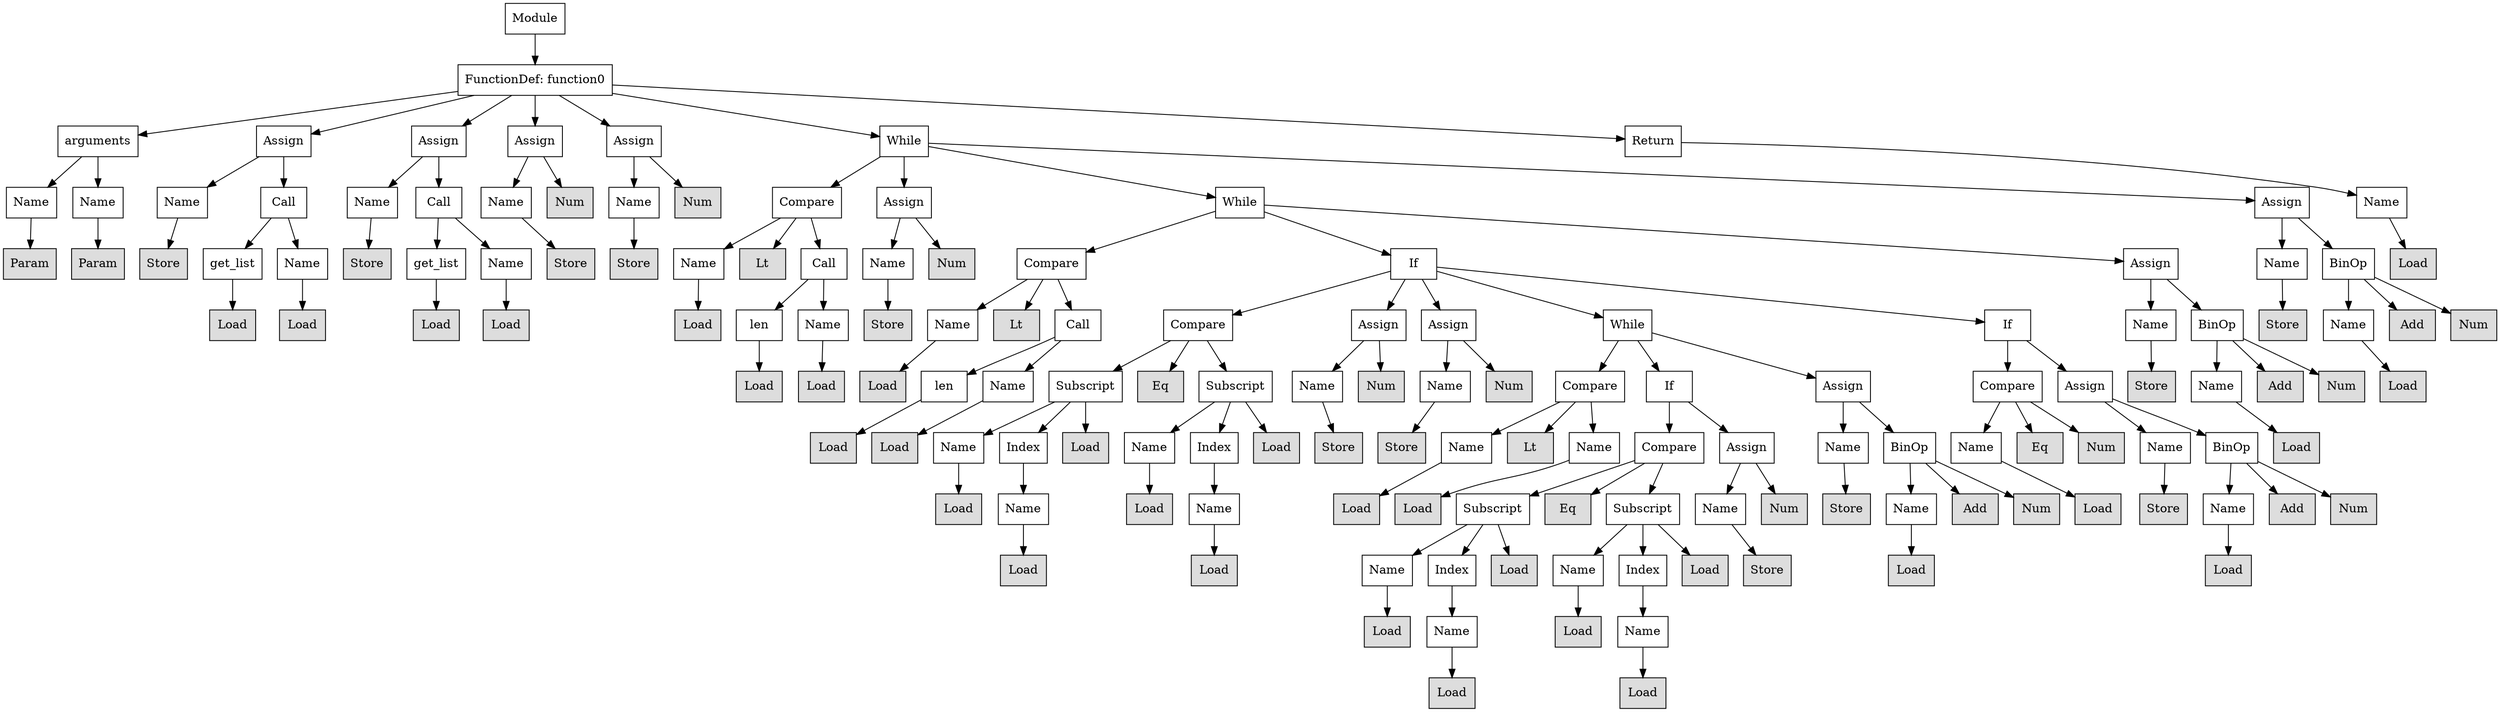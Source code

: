 digraph G {
n0 [shape=rect, label="Module"];
n1 [shape=rect, label="FunctionDef: function0"];
n2 [shape=rect, label="arguments"];
n3 [shape=rect, label="Assign"];
n4 [shape=rect, label="Assign"];
n5 [shape=rect, label="Assign"];
n6 [shape=rect, label="Assign"];
n7 [shape=rect, label="While"];
n8 [shape=rect, label="Return"];
n9 [shape=rect, label="Name"];
n10 [shape=rect, label="Name"];
n11 [shape=rect, label="Name"];
n12 [shape=rect, label="Call"];
n13 [shape=rect, label="Name"];
n14 [shape=rect, label="Call"];
n15 [shape=rect, label="Name"];
n16 [shape=rect, label="Num" style="filled" fillcolor="#dddddd"];
n17 [shape=rect, label="Name"];
n18 [shape=rect, label="Num" style="filled" fillcolor="#dddddd"];
n19 [shape=rect, label="Compare"];
n20 [shape=rect, label="Assign"];
n21 [shape=rect, label="While"];
n22 [shape=rect, label="Assign"];
n23 [shape=rect, label="Name"];
n24 [shape=rect, label="Param" style="filled" fillcolor="#dddddd"];
n25 [shape=rect, label="Param" style="filled" fillcolor="#dddddd"];
n26 [shape=rect, label="Store" style="filled" fillcolor="#dddddd"];
n27 [shape=rect, label="get_list"];
n28 [shape=rect, label="Name"];
n29 [shape=rect, label="Store" style="filled" fillcolor="#dddddd"];
n30 [shape=rect, label="get_list"];
n31 [shape=rect, label="Name"];
n32 [shape=rect, label="Store" style="filled" fillcolor="#dddddd"];
n33 [shape=rect, label="Store" style="filled" fillcolor="#dddddd"];
n34 [shape=rect, label="Name"];
n35 [shape=rect, label="Lt" style="filled" fillcolor="#dddddd"];
n36 [shape=rect, label="Call"];
n37 [shape=rect, label="Name"];
n38 [shape=rect, label="Num" style="filled" fillcolor="#dddddd"];
n39 [shape=rect, label="Compare"];
n40 [shape=rect, label="If"];
n41 [shape=rect, label="Assign"];
n42 [shape=rect, label="Name"];
n43 [shape=rect, label="BinOp"];
n44 [shape=rect, label="Load" style="filled" fillcolor="#dddddd"];
n45 [shape=rect, label="Load" style="filled" fillcolor="#dddddd"];
n46 [shape=rect, label="Load" style="filled" fillcolor="#dddddd"];
n47 [shape=rect, label="Load" style="filled" fillcolor="#dddddd"];
n48 [shape=rect, label="Load" style="filled" fillcolor="#dddddd"];
n49 [shape=rect, label="Load" style="filled" fillcolor="#dddddd"];
n50 [shape=rect, label="len"];
n51 [shape=rect, label="Name"];
n52 [shape=rect, label="Store" style="filled" fillcolor="#dddddd"];
n53 [shape=rect, label="Name"];
n54 [shape=rect, label="Lt" style="filled" fillcolor="#dddddd"];
n55 [shape=rect, label="Call"];
n56 [shape=rect, label="Compare"];
n57 [shape=rect, label="Assign"];
n58 [shape=rect, label="Assign"];
n59 [shape=rect, label="While"];
n60 [shape=rect, label="If"];
n61 [shape=rect, label="Name"];
n62 [shape=rect, label="BinOp"];
n63 [shape=rect, label="Store" style="filled" fillcolor="#dddddd"];
n64 [shape=rect, label="Name"];
n65 [shape=rect, label="Add" style="filled" fillcolor="#dddddd"];
n66 [shape=rect, label="Num" style="filled" fillcolor="#dddddd"];
n67 [shape=rect, label="Load" style="filled" fillcolor="#dddddd"];
n68 [shape=rect, label="Load" style="filled" fillcolor="#dddddd"];
n69 [shape=rect, label="Load" style="filled" fillcolor="#dddddd"];
n70 [shape=rect, label="len"];
n71 [shape=rect, label="Name"];
n72 [shape=rect, label="Subscript"];
n73 [shape=rect, label="Eq" style="filled" fillcolor="#dddddd"];
n74 [shape=rect, label="Subscript"];
n75 [shape=rect, label="Name"];
n76 [shape=rect, label="Num" style="filled" fillcolor="#dddddd"];
n77 [shape=rect, label="Name"];
n78 [shape=rect, label="Num" style="filled" fillcolor="#dddddd"];
n79 [shape=rect, label="Compare"];
n80 [shape=rect, label="If"];
n81 [shape=rect, label="Assign"];
n82 [shape=rect, label="Compare"];
n83 [shape=rect, label="Assign"];
n84 [shape=rect, label="Store" style="filled" fillcolor="#dddddd"];
n85 [shape=rect, label="Name"];
n86 [shape=rect, label="Add" style="filled" fillcolor="#dddddd"];
n87 [shape=rect, label="Num" style="filled" fillcolor="#dddddd"];
n88 [shape=rect, label="Load" style="filled" fillcolor="#dddddd"];
n89 [shape=rect, label="Load" style="filled" fillcolor="#dddddd"];
n90 [shape=rect, label="Load" style="filled" fillcolor="#dddddd"];
n91 [shape=rect, label="Name"];
n92 [shape=rect, label="Index"];
n93 [shape=rect, label="Load" style="filled" fillcolor="#dddddd"];
n94 [shape=rect, label="Name"];
n95 [shape=rect, label="Index"];
n96 [shape=rect, label="Load" style="filled" fillcolor="#dddddd"];
n97 [shape=rect, label="Store" style="filled" fillcolor="#dddddd"];
n98 [shape=rect, label="Store" style="filled" fillcolor="#dddddd"];
n99 [shape=rect, label="Name"];
n100 [shape=rect, label="Lt" style="filled" fillcolor="#dddddd"];
n101 [shape=rect, label="Name"];
n102 [shape=rect, label="Compare"];
n103 [shape=rect, label="Assign"];
n104 [shape=rect, label="Name"];
n105 [shape=rect, label="BinOp"];
n106 [shape=rect, label="Name"];
n107 [shape=rect, label="Eq" style="filled" fillcolor="#dddddd"];
n108 [shape=rect, label="Num" style="filled" fillcolor="#dddddd"];
n109 [shape=rect, label="Name"];
n110 [shape=rect, label="BinOp"];
n111 [shape=rect, label="Load" style="filled" fillcolor="#dddddd"];
n112 [shape=rect, label="Load" style="filled" fillcolor="#dddddd"];
n113 [shape=rect, label="Name"];
n114 [shape=rect, label="Load" style="filled" fillcolor="#dddddd"];
n115 [shape=rect, label="Name"];
n116 [shape=rect, label="Load" style="filled" fillcolor="#dddddd"];
n117 [shape=rect, label="Load" style="filled" fillcolor="#dddddd"];
n118 [shape=rect, label="Subscript"];
n119 [shape=rect, label="Eq" style="filled" fillcolor="#dddddd"];
n120 [shape=rect, label="Subscript"];
n121 [shape=rect, label="Name"];
n122 [shape=rect, label="Num" style="filled" fillcolor="#dddddd"];
n123 [shape=rect, label="Store" style="filled" fillcolor="#dddddd"];
n124 [shape=rect, label="Name"];
n125 [shape=rect, label="Add" style="filled" fillcolor="#dddddd"];
n126 [shape=rect, label="Num" style="filled" fillcolor="#dddddd"];
n127 [shape=rect, label="Load" style="filled" fillcolor="#dddddd"];
n128 [shape=rect, label="Store" style="filled" fillcolor="#dddddd"];
n129 [shape=rect, label="Name"];
n130 [shape=rect, label="Add" style="filled" fillcolor="#dddddd"];
n131 [shape=rect, label="Num" style="filled" fillcolor="#dddddd"];
n132 [shape=rect, label="Load" style="filled" fillcolor="#dddddd"];
n133 [shape=rect, label="Load" style="filled" fillcolor="#dddddd"];
n134 [shape=rect, label="Name"];
n135 [shape=rect, label="Index"];
n136 [shape=rect, label="Load" style="filled" fillcolor="#dddddd"];
n137 [shape=rect, label="Name"];
n138 [shape=rect, label="Index"];
n139 [shape=rect, label="Load" style="filled" fillcolor="#dddddd"];
n140 [shape=rect, label="Store" style="filled" fillcolor="#dddddd"];
n141 [shape=rect, label="Load" style="filled" fillcolor="#dddddd"];
n142 [shape=rect, label="Load" style="filled" fillcolor="#dddddd"];
n143 [shape=rect, label="Load" style="filled" fillcolor="#dddddd"];
n144 [shape=rect, label="Name"];
n145 [shape=rect, label="Load" style="filled" fillcolor="#dddddd"];
n146 [shape=rect, label="Name"];
n147 [shape=rect, label="Load" style="filled" fillcolor="#dddddd"];
n148 [shape=rect, label="Load" style="filled" fillcolor="#dddddd"];
n0 -> n1;
n1 -> n2;
n1 -> n3;
n1 -> n4;
n1 -> n5;
n1 -> n6;
n1 -> n7;
n1 -> n8;
n2 -> n9;
n2 -> n10;
n3 -> n11;
n3 -> n12;
n4 -> n13;
n4 -> n14;
n5 -> n15;
n5 -> n16;
n6 -> n17;
n6 -> n18;
n7 -> n19;
n7 -> n20;
n7 -> n21;
n7 -> n22;
n8 -> n23;
n9 -> n24;
n10 -> n25;
n11 -> n26;
n12 -> n27;
n12 -> n28;
n13 -> n29;
n14 -> n30;
n14 -> n31;
n15 -> n32;
n17 -> n33;
n19 -> n34;
n19 -> n35;
n19 -> n36;
n20 -> n37;
n20 -> n38;
n21 -> n39;
n21 -> n40;
n21 -> n41;
n22 -> n42;
n22 -> n43;
n23 -> n44;
n27 -> n45;
n28 -> n46;
n30 -> n47;
n31 -> n48;
n34 -> n49;
n36 -> n50;
n36 -> n51;
n37 -> n52;
n39 -> n53;
n39 -> n54;
n39 -> n55;
n40 -> n56;
n40 -> n57;
n40 -> n58;
n40 -> n59;
n40 -> n60;
n41 -> n61;
n41 -> n62;
n42 -> n63;
n43 -> n64;
n43 -> n65;
n43 -> n66;
n50 -> n67;
n51 -> n68;
n53 -> n69;
n55 -> n70;
n55 -> n71;
n56 -> n72;
n56 -> n73;
n56 -> n74;
n57 -> n75;
n57 -> n76;
n58 -> n77;
n58 -> n78;
n59 -> n79;
n59 -> n80;
n59 -> n81;
n60 -> n82;
n60 -> n83;
n61 -> n84;
n62 -> n85;
n62 -> n86;
n62 -> n87;
n64 -> n88;
n70 -> n89;
n71 -> n90;
n72 -> n91;
n72 -> n92;
n72 -> n93;
n74 -> n94;
n74 -> n95;
n74 -> n96;
n75 -> n97;
n77 -> n98;
n79 -> n99;
n79 -> n100;
n79 -> n101;
n80 -> n102;
n80 -> n103;
n81 -> n104;
n81 -> n105;
n82 -> n106;
n82 -> n107;
n82 -> n108;
n83 -> n109;
n83 -> n110;
n85 -> n111;
n91 -> n112;
n92 -> n113;
n94 -> n114;
n95 -> n115;
n99 -> n116;
n101 -> n117;
n102 -> n118;
n102 -> n119;
n102 -> n120;
n103 -> n121;
n103 -> n122;
n104 -> n123;
n105 -> n124;
n105 -> n125;
n105 -> n126;
n106 -> n127;
n109 -> n128;
n110 -> n129;
n110 -> n130;
n110 -> n131;
n113 -> n132;
n115 -> n133;
n118 -> n134;
n118 -> n135;
n118 -> n136;
n120 -> n137;
n120 -> n138;
n120 -> n139;
n121 -> n140;
n124 -> n141;
n129 -> n142;
n134 -> n143;
n135 -> n144;
n137 -> n145;
n138 -> n146;
n144 -> n147;
n146 -> n148;
}
